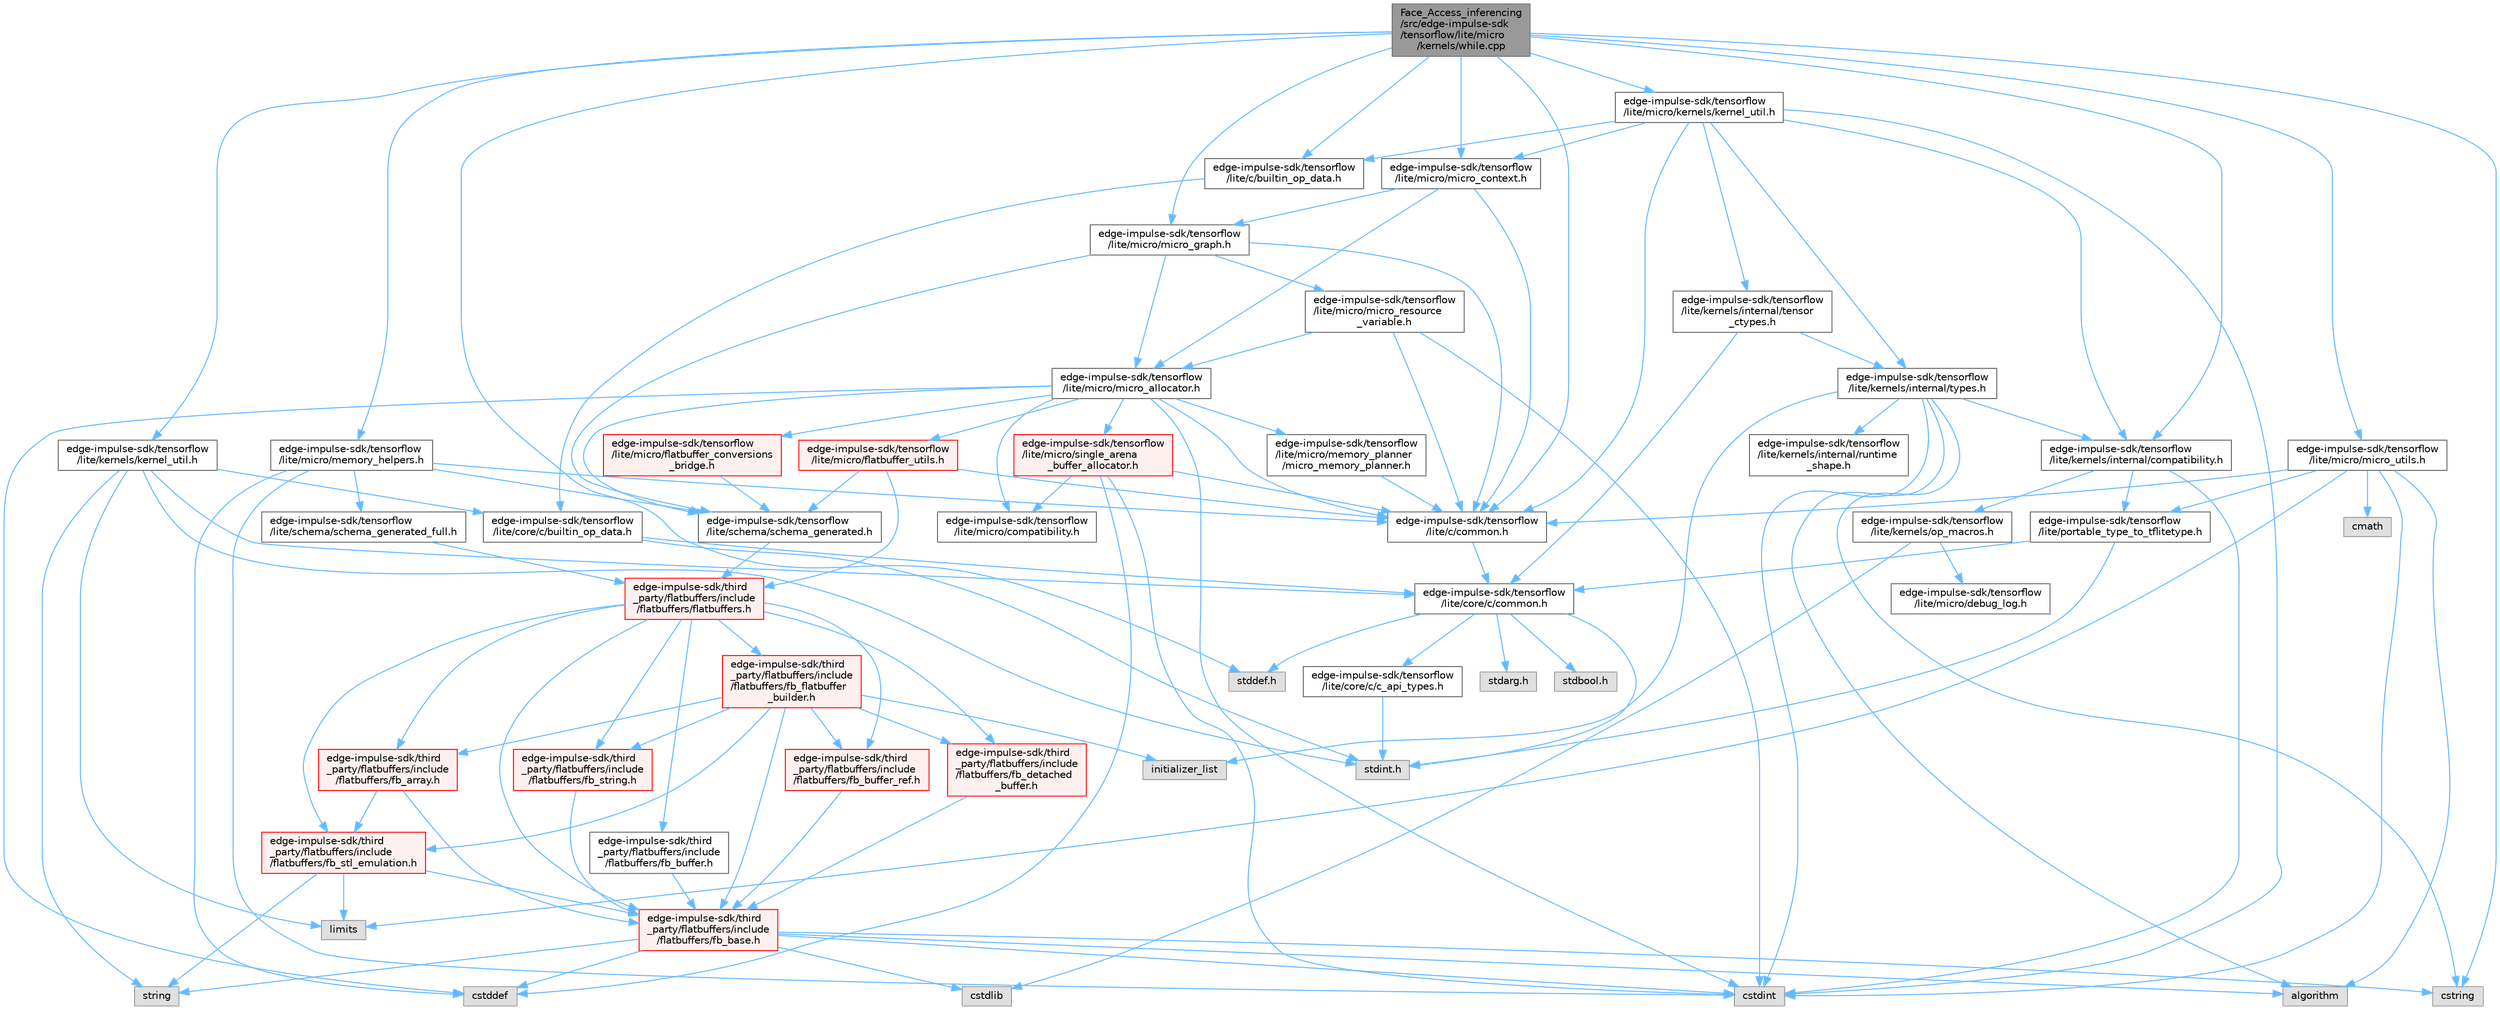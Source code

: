 digraph "Face_Access_inferencing/src/edge-impulse-sdk/tensorflow/lite/micro/kernels/while.cpp"
{
 // LATEX_PDF_SIZE
  bgcolor="transparent";
  edge [fontname=Helvetica,fontsize=10,labelfontname=Helvetica,labelfontsize=10];
  node [fontname=Helvetica,fontsize=10,shape=box,height=0.2,width=0.4];
  Node1 [id="Node000001",label="Face_Access_inferencing\l/src/edge-impulse-sdk\l/tensorflow/lite/micro\l/kernels/while.cpp",height=0.2,width=0.4,color="gray40", fillcolor="grey60", style="filled", fontcolor="black",tooltip=" "];
  Node1 -> Node2 [id="edge1_Node000001_Node000002",color="steelblue1",style="solid",tooltip=" "];
  Node2 [id="Node000002",label="stddef.h",height=0.2,width=0.4,color="grey60", fillcolor="#E0E0E0", style="filled",tooltip=" "];
  Node1 -> Node3 [id="edge2_Node000001_Node000003",color="steelblue1",style="solid",tooltip=" "];
  Node3 [id="Node000003",label="cstring",height=0.2,width=0.4,color="grey60", fillcolor="#E0E0E0", style="filled",tooltip=" "];
  Node1 -> Node4 [id="edge3_Node000001_Node000004",color="steelblue1",style="solid",tooltip=" "];
  Node4 [id="Node000004",label="edge-impulse-sdk/tensorflow\l/lite/c/builtin_op_data.h",height=0.2,width=0.4,color="grey40", fillcolor="white", style="filled",URL="$_face___access__inferencing_2src_2edge-impulse-sdk_2tensorflow_2lite_2c_2builtin__op__data_8h.html",tooltip=" "];
  Node4 -> Node5 [id="edge4_Node000004_Node000005",color="steelblue1",style="solid",tooltip=" "];
  Node5 [id="Node000005",label="edge-impulse-sdk/tensorflow\l/lite/core/c/builtin_op_data.h",height=0.2,width=0.4,color="grey40", fillcolor="white", style="filled",URL="$_face___access__inferencing_2src_2edge-impulse-sdk_2tensorflow_2lite_2core_2c_2builtin__op__data_8h.html",tooltip=" "];
  Node5 -> Node6 [id="edge5_Node000005_Node000006",color="steelblue1",style="solid",tooltip=" "];
  Node6 [id="Node000006",label="stdint.h",height=0.2,width=0.4,color="grey60", fillcolor="#E0E0E0", style="filled",tooltip=" "];
  Node5 -> Node7 [id="edge6_Node000005_Node000007",color="steelblue1",style="solid",tooltip=" "];
  Node7 [id="Node000007",label="edge-impulse-sdk/tensorflow\l/lite/core/c/common.h",height=0.2,width=0.4,color="grey40", fillcolor="white", style="filled",URL="$_face___access__inferencing_2src_2edge-impulse-sdk_2tensorflow_2lite_2core_2c_2common_8h.html",tooltip=" "];
  Node7 -> Node8 [id="edge7_Node000007_Node000008",color="steelblue1",style="solid",tooltip=" "];
  Node8 [id="Node000008",label="stdarg.h",height=0.2,width=0.4,color="grey60", fillcolor="#E0E0E0", style="filled",tooltip=" "];
  Node7 -> Node9 [id="edge8_Node000007_Node000009",color="steelblue1",style="solid",tooltip=" "];
  Node9 [id="Node000009",label="stdbool.h",height=0.2,width=0.4,color="grey60", fillcolor="#E0E0E0", style="filled",tooltip=" "];
  Node7 -> Node2 [id="edge9_Node000007_Node000002",color="steelblue1",style="solid",tooltip=" "];
  Node7 -> Node6 [id="edge10_Node000007_Node000006",color="steelblue1",style="solid",tooltip=" "];
  Node7 -> Node10 [id="edge11_Node000007_Node000010",color="steelblue1",style="solid",tooltip=" "];
  Node10 [id="Node000010",label="edge-impulse-sdk/tensorflow\l/lite/core/c/c_api_types.h",height=0.2,width=0.4,color="grey40", fillcolor="white", style="filled",URL="$_face___access__inferencing_2src_2edge-impulse-sdk_2tensorflow_2lite_2core_2c_2c__api__types_8h.html",tooltip=" "];
  Node10 -> Node6 [id="edge12_Node000010_Node000006",color="steelblue1",style="solid",tooltip=" "];
  Node1 -> Node11 [id="edge13_Node000001_Node000011",color="steelblue1",style="solid",tooltip=" "];
  Node11 [id="Node000011",label="edge-impulse-sdk/tensorflow\l/lite/c/common.h",height=0.2,width=0.4,color="grey40", fillcolor="white", style="filled",URL="$_face___access__inferencing_2src_2edge-impulse-sdk_2tensorflow_2lite_2c_2common_8h.html",tooltip=" "];
  Node11 -> Node7 [id="edge14_Node000011_Node000007",color="steelblue1",style="solid",tooltip=" "];
  Node1 -> Node12 [id="edge15_Node000001_Node000012",color="steelblue1",style="solid",tooltip=" "];
  Node12 [id="Node000012",label="edge-impulse-sdk/tensorflow\l/lite/kernels/internal/compatibility.h",height=0.2,width=0.4,color="grey40", fillcolor="white", style="filled",URL="$_face___access__inferencing_2src_2edge-impulse-sdk_2tensorflow_2lite_2kernels_2internal_2compatibility_8h.html",tooltip=" "];
  Node12 -> Node13 [id="edge16_Node000012_Node000013",color="steelblue1",style="solid",tooltip=" "];
  Node13 [id="Node000013",label="cstdint",height=0.2,width=0.4,color="grey60", fillcolor="#E0E0E0", style="filled",tooltip=" "];
  Node12 -> Node14 [id="edge17_Node000012_Node000014",color="steelblue1",style="solid",tooltip=" "];
  Node14 [id="Node000014",label="edge-impulse-sdk/tensorflow\l/lite/portable_type_to_tflitetype.h",height=0.2,width=0.4,color="grey40", fillcolor="white", style="filled",URL="$_face___access__inferencing_2src_2edge-impulse-sdk_2tensorflow_2lite_2portable__type__to__tflitetype_8h.html",tooltip=" "];
  Node14 -> Node6 [id="edge18_Node000014_Node000006",color="steelblue1",style="solid",tooltip=" "];
  Node14 -> Node7 [id="edge19_Node000014_Node000007",color="steelblue1",style="solid",tooltip=" "];
  Node12 -> Node15 [id="edge20_Node000012_Node000015",color="steelblue1",style="solid",tooltip=" "];
  Node15 [id="Node000015",label="edge-impulse-sdk/tensorflow\l/lite/kernels/op_macros.h",height=0.2,width=0.4,color="grey40", fillcolor="white", style="filled",URL="$_face___access__inferencing_2src_2edge-impulse-sdk_2tensorflow_2lite_2kernels_2op__macros_8h.html",tooltip=" "];
  Node15 -> Node16 [id="edge21_Node000015_Node000016",color="steelblue1",style="solid",tooltip=" "];
  Node16 [id="Node000016",label="edge-impulse-sdk/tensorflow\l/lite/micro/debug_log.h",height=0.2,width=0.4,color="grey40", fillcolor="white", style="filled",URL="$_face___access__inferencing_2src_2edge-impulse-sdk_2tensorflow_2lite_2micro_2debug__log_8h.html",tooltip=" "];
  Node15 -> Node17 [id="edge22_Node000015_Node000017",color="steelblue1",style="solid",tooltip=" "];
  Node17 [id="Node000017",label="cstdlib",height=0.2,width=0.4,color="grey60", fillcolor="#E0E0E0", style="filled",tooltip=" "];
  Node1 -> Node18 [id="edge23_Node000001_Node000018",color="steelblue1",style="solid",tooltip=" "];
  Node18 [id="Node000018",label="edge-impulse-sdk/tensorflow\l/lite/kernels/kernel_util.h",height=0.2,width=0.4,color="grey40", fillcolor="white", style="filled",URL="$_face___access__inferencing_2src_2edge-impulse-sdk_2tensorflow_2lite_2kernels_2kernel__util_8h.html",tooltip=" "];
  Node18 -> Node6 [id="edge24_Node000018_Node000006",color="steelblue1",style="solid",tooltip=" "];
  Node18 -> Node19 [id="edge25_Node000018_Node000019",color="steelblue1",style="solid",tooltip=" "];
  Node19 [id="Node000019",label="limits",height=0.2,width=0.4,color="grey60", fillcolor="#E0E0E0", style="filled",tooltip=" "];
  Node18 -> Node20 [id="edge26_Node000018_Node000020",color="steelblue1",style="solid",tooltip=" "];
  Node20 [id="Node000020",label="string",height=0.2,width=0.4,color="grey60", fillcolor="#E0E0E0", style="filled",tooltip=" "];
  Node18 -> Node5 [id="edge27_Node000018_Node000005",color="steelblue1",style="solid",tooltip=" "];
  Node18 -> Node7 [id="edge28_Node000018_Node000007",color="steelblue1",style="solid",tooltip=" "];
  Node1 -> Node21 [id="edge29_Node000001_Node000021",color="steelblue1",style="solid",tooltip=" "];
  Node21 [id="Node000021",label="edge-impulse-sdk/tensorflow\l/lite/micro/kernels/kernel_util.h",height=0.2,width=0.4,color="grey40", fillcolor="white", style="filled",URL="$_face___access__inferencing_2src_2edge-impulse-sdk_2tensorflow_2lite_2micro_2kernels_2kernel__util_8h.html",tooltip=" "];
  Node21 -> Node13 [id="edge30_Node000021_Node000013",color="steelblue1",style="solid",tooltip=" "];
  Node21 -> Node4 [id="edge31_Node000021_Node000004",color="steelblue1",style="solid",tooltip=" "];
  Node21 -> Node11 [id="edge32_Node000021_Node000011",color="steelblue1",style="solid",tooltip=" "];
  Node21 -> Node12 [id="edge33_Node000021_Node000012",color="steelblue1",style="solid",tooltip=" "];
  Node21 -> Node22 [id="edge34_Node000021_Node000022",color="steelblue1",style="solid",tooltip=" "];
  Node22 [id="Node000022",label="edge-impulse-sdk/tensorflow\l/lite/kernels/internal/tensor\l_ctypes.h",height=0.2,width=0.4,color="grey40", fillcolor="white", style="filled",URL="$_face___access__inferencing_2src_2edge-impulse-sdk_2tensorflow_2lite_2kernels_2internal_2tensor__ctypes_8h.html",tooltip=" "];
  Node22 -> Node7 [id="edge35_Node000022_Node000007",color="steelblue1",style="solid",tooltip=" "];
  Node22 -> Node23 [id="edge36_Node000022_Node000023",color="steelblue1",style="solid",tooltip=" "];
  Node23 [id="Node000023",label="edge-impulse-sdk/tensorflow\l/lite/kernels/internal/types.h",height=0.2,width=0.4,color="grey40", fillcolor="white", style="filled",URL="$_face___access__inferencing_2src_2edge-impulse-sdk_2tensorflow_2lite_2kernels_2internal_2types_8h.html",tooltip=" "];
  Node23 -> Node24 [id="edge37_Node000023_Node000024",color="steelblue1",style="solid",tooltip=" "];
  Node24 [id="Node000024",label="algorithm",height=0.2,width=0.4,color="grey60", fillcolor="#E0E0E0", style="filled",tooltip=" "];
  Node23 -> Node13 [id="edge38_Node000023_Node000013",color="steelblue1",style="solid",tooltip=" "];
  Node23 -> Node3 [id="edge39_Node000023_Node000003",color="steelblue1",style="solid",tooltip=" "];
  Node23 -> Node25 [id="edge40_Node000023_Node000025",color="steelblue1",style="solid",tooltip=" "];
  Node25 [id="Node000025",label="initializer_list",height=0.2,width=0.4,color="grey60", fillcolor="#E0E0E0", style="filled",tooltip=" "];
  Node23 -> Node12 [id="edge41_Node000023_Node000012",color="steelblue1",style="solid",tooltip=" "];
  Node23 -> Node26 [id="edge42_Node000023_Node000026",color="steelblue1",style="solid",tooltip=" "];
  Node26 [id="Node000026",label="edge-impulse-sdk/tensorflow\l/lite/kernels/internal/runtime\l_shape.h",height=0.2,width=0.4,color="grey40", fillcolor="white", style="filled",URL="$_face___access__inferencing_2src_2edge-impulse-sdk_2tensorflow_2lite_2kernels_2internal_2runtime__shape_8h.html",tooltip=" "];
  Node21 -> Node23 [id="edge43_Node000021_Node000023",color="steelblue1",style="solid",tooltip=" "];
  Node21 -> Node27 [id="edge44_Node000021_Node000027",color="steelblue1",style="solid",tooltip=" "];
  Node27 [id="Node000027",label="edge-impulse-sdk/tensorflow\l/lite/micro/micro_context.h",height=0.2,width=0.4,color="grey40", fillcolor="white", style="filled",URL="$_face___access__inferencing_2src_2edge-impulse-sdk_2tensorflow_2lite_2micro_2micro__context_8h.html",tooltip=" "];
  Node27 -> Node11 [id="edge45_Node000027_Node000011",color="steelblue1",style="solid",tooltip=" "];
  Node27 -> Node28 [id="edge46_Node000027_Node000028",color="steelblue1",style="solid",tooltip=" "];
  Node28 [id="Node000028",label="edge-impulse-sdk/tensorflow\l/lite/micro/micro_allocator.h",height=0.2,width=0.4,color="grey40", fillcolor="white", style="filled",URL="$_face___access__inferencing_2src_2edge-impulse-sdk_2tensorflow_2lite_2micro_2micro__allocator_8h.html",tooltip=" "];
  Node28 -> Node29 [id="edge47_Node000028_Node000029",color="steelblue1",style="solid",tooltip=" "];
  Node29 [id="Node000029",label="cstddef",height=0.2,width=0.4,color="grey60", fillcolor="#E0E0E0", style="filled",tooltip=" "];
  Node28 -> Node13 [id="edge48_Node000028_Node000013",color="steelblue1",style="solid",tooltip=" "];
  Node28 -> Node11 [id="edge49_Node000028_Node000011",color="steelblue1",style="solid",tooltip=" "];
  Node28 -> Node30 [id="edge50_Node000028_Node000030",color="steelblue1",style="solid",tooltip=" "];
  Node30 [id="Node000030",label="edge-impulse-sdk/tensorflow\l/lite/micro/single_arena\l_buffer_allocator.h",height=0.2,width=0.4,color="red", fillcolor="#FFF0F0", style="filled",URL="$_face___access__inferencing_2src_2edge-impulse-sdk_2tensorflow_2lite_2micro_2single__arena__buffer__allocator_8h.html",tooltip=" "];
  Node30 -> Node29 [id="edge51_Node000030_Node000029",color="steelblue1",style="solid",tooltip=" "];
  Node30 -> Node13 [id="edge52_Node000030_Node000013",color="steelblue1",style="solid",tooltip=" "];
  Node30 -> Node11 [id="edge53_Node000030_Node000011",color="steelblue1",style="solid",tooltip=" "];
  Node30 -> Node33 [id="edge54_Node000030_Node000033",color="steelblue1",style="solid",tooltip=" "];
  Node33 [id="Node000033",label="edge-impulse-sdk/tensorflow\l/lite/micro/compatibility.h",height=0.2,width=0.4,color="grey40", fillcolor="white", style="filled",URL="$_face___access__inferencing_2src_2edge-impulse-sdk_2tensorflow_2lite_2micro_2compatibility_8h.html",tooltip=" "];
  Node28 -> Node33 [id="edge55_Node000028_Node000033",color="steelblue1",style="solid",tooltip=" "];
  Node28 -> Node34 [id="edge56_Node000028_Node000034",color="steelblue1",style="solid",tooltip=" "];
  Node34 [id="Node000034",label="edge-impulse-sdk/tensorflow\l/lite/micro/flatbuffer_utils.h",height=0.2,width=0.4,color="red", fillcolor="#FFF0F0", style="filled",URL="$_face___access__inferencing_2src_2edge-impulse-sdk_2tensorflow_2lite_2micro_2flatbuffer__utils_8h.html",tooltip=" "];
  Node34 -> Node35 [id="edge57_Node000034_Node000035",color="steelblue1",style="solid",tooltip=" "];
  Node35 [id="Node000035",label="edge-impulse-sdk/third\l_party/flatbuffers/include\l/flatbuffers/flatbuffers.h",height=0.2,width=0.4,color="red", fillcolor="#FFF0F0", style="filled",URL="$_face___access__inferencing_2src_2edge-impulse-sdk_2third__party_2flatbuffers_2include_2flatbuffers_2flatbuffers_8h.html",tooltip=" "];
  Node35 -> Node36 [id="edge58_Node000035_Node000036",color="steelblue1",style="solid",tooltip=" "];
  Node36 [id="Node000036",label="edge-impulse-sdk/third\l_party/flatbuffers/include\l/flatbuffers/fb_array.h",height=0.2,width=0.4,color="red", fillcolor="#FFF0F0", style="filled",URL="$fb__array_8h.html",tooltip=" "];
  Node36 -> Node37 [id="edge59_Node000036_Node000037",color="steelblue1",style="solid",tooltip=" "];
  Node37 [id="Node000037",label="edge-impulse-sdk/third\l_party/flatbuffers/include\l/flatbuffers/fb_base.h",height=0.2,width=0.4,color="red", fillcolor="#FFF0F0", style="filled",URL="$fb__base_8h.html",tooltip=" "];
  Node37 -> Node13 [id="edge60_Node000037_Node000013",color="steelblue1",style="solid",tooltip=" "];
  Node37 -> Node29 [id="edge61_Node000037_Node000029",color="steelblue1",style="solid",tooltip=" "];
  Node37 -> Node17 [id="edge62_Node000037_Node000017",color="steelblue1",style="solid",tooltip=" "];
  Node37 -> Node3 [id="edge63_Node000037_Node000003",color="steelblue1",style="solid",tooltip=" "];
  Node37 -> Node20 [id="edge64_Node000037_Node000020",color="steelblue1",style="solid",tooltip=" "];
  Node37 -> Node24 [id="edge65_Node000037_Node000024",color="steelblue1",style="solid",tooltip=" "];
  Node36 -> Node45 [id="edge66_Node000036_Node000045",color="steelblue1",style="solid",tooltip=" "];
  Node45 [id="Node000045",label="edge-impulse-sdk/third\l_party/flatbuffers/include\l/flatbuffers/fb_stl_emulation.h",height=0.2,width=0.4,color="red", fillcolor="#FFF0F0", style="filled",URL="$fb__stl__emulation_8h.html",tooltip=" "];
  Node45 -> Node37 [id="edge67_Node000045_Node000037",color="steelblue1",style="solid",tooltip=" "];
  Node45 -> Node20 [id="edge68_Node000045_Node000020",color="steelblue1",style="solid",tooltip=" "];
  Node45 -> Node19 [id="edge69_Node000045_Node000019",color="steelblue1",style="solid",tooltip=" "];
  Node35 -> Node37 [id="edge70_Node000035_Node000037",color="steelblue1",style="solid",tooltip=" "];
  Node35 -> Node47 [id="edge71_Node000035_Node000047",color="steelblue1",style="solid",tooltip=" "];
  Node47 [id="Node000047",label="edge-impulse-sdk/third\l_party/flatbuffers/include\l/flatbuffers/fb_buffer.h",height=0.2,width=0.4,color="grey40", fillcolor="white", style="filled",URL="$fb__buffer_8h.html",tooltip=" "];
  Node47 -> Node37 [id="edge72_Node000047_Node000037",color="steelblue1",style="solid",tooltip=" "];
  Node35 -> Node48 [id="edge73_Node000035_Node000048",color="steelblue1",style="solid",tooltip=" "];
  Node48 [id="Node000048",label="edge-impulse-sdk/third\l_party/flatbuffers/include\l/flatbuffers/fb_buffer_ref.h",height=0.2,width=0.4,color="red", fillcolor="#FFF0F0", style="filled",URL="$fb__buffer__ref_8h.html",tooltip=" "];
  Node48 -> Node37 [id="edge74_Node000048_Node000037",color="steelblue1",style="solid",tooltip=" "];
  Node35 -> Node50 [id="edge75_Node000035_Node000050",color="steelblue1",style="solid",tooltip=" "];
  Node50 [id="Node000050",label="edge-impulse-sdk/third\l_party/flatbuffers/include\l/flatbuffers/fb_detached\l_buffer.h",height=0.2,width=0.4,color="red", fillcolor="#FFF0F0", style="filled",URL="$fb__detached__buffer_8h.html",tooltip=" "];
  Node50 -> Node37 [id="edge76_Node000050_Node000037",color="steelblue1",style="solid",tooltip=" "];
  Node35 -> Node53 [id="edge77_Node000035_Node000053",color="steelblue1",style="solid",tooltip=" "];
  Node53 [id="Node000053",label="edge-impulse-sdk/third\l_party/flatbuffers/include\l/flatbuffers/fb_flatbuffer\l_builder.h",height=0.2,width=0.4,color="red", fillcolor="#FFF0F0", style="filled",URL="$fb__flatbuffer__builder_8h.html",tooltip=" "];
  Node53 -> Node25 [id="edge78_Node000053_Node000025",color="steelblue1",style="solid",tooltip=" "];
  Node53 -> Node36 [id="edge79_Node000053_Node000036",color="steelblue1",style="solid",tooltip=" "];
  Node53 -> Node37 [id="edge80_Node000053_Node000037",color="steelblue1",style="solid",tooltip=" "];
  Node53 -> Node48 [id="edge81_Node000053_Node000048",color="steelblue1",style="solid",tooltip=" "];
  Node53 -> Node50 [id="edge82_Node000053_Node000050",color="steelblue1",style="solid",tooltip=" "];
  Node53 -> Node45 [id="edge83_Node000053_Node000045",color="steelblue1",style="solid",tooltip=" "];
  Node53 -> Node55 [id="edge84_Node000053_Node000055",color="steelblue1",style="solid",tooltip=" "];
  Node55 [id="Node000055",label="edge-impulse-sdk/third\l_party/flatbuffers/include\l/flatbuffers/fb_string.h",height=0.2,width=0.4,color="red", fillcolor="#FFF0F0", style="filled",URL="$fb__string_8h.html",tooltip=" "];
  Node55 -> Node37 [id="edge85_Node000055_Node000037",color="steelblue1",style="solid",tooltip=" "];
  Node35 -> Node45 [id="edge86_Node000035_Node000045",color="steelblue1",style="solid",tooltip=" "];
  Node35 -> Node55 [id="edge87_Node000035_Node000055",color="steelblue1",style="solid",tooltip=" "];
  Node34 -> Node11 [id="edge88_Node000034_Node000011",color="steelblue1",style="solid",tooltip=" "];
  Node34 -> Node66 [id="edge89_Node000034_Node000066",color="steelblue1",style="solid",tooltip=" "];
  Node66 [id="Node000066",label="edge-impulse-sdk/tensorflow\l/lite/schema/schema_generated.h",height=0.2,width=0.4,color="grey40", fillcolor="white", style="filled",URL="$_face___access__inferencing_2src_2edge-impulse-sdk_2tensorflow_2lite_2schema_2schema__generated_8h.html",tooltip=" "];
  Node66 -> Node35 [id="edge90_Node000066_Node000035",color="steelblue1",style="solid",tooltip=" "];
  Node28 -> Node67 [id="edge91_Node000028_Node000067",color="steelblue1",style="solid",tooltip=" "];
  Node67 [id="Node000067",label="edge-impulse-sdk/tensorflow\l/lite/micro/memory_planner\l/micro_memory_planner.h",height=0.2,width=0.4,color="grey40", fillcolor="white", style="filled",URL="$_face___access__inferencing_2src_2edge-impulse-sdk_2tensorflow_2lite_2micro_2memory__planner_2micro__memory__planner_8h.html",tooltip=" "];
  Node67 -> Node11 [id="edge92_Node000067_Node000011",color="steelblue1",style="solid",tooltip=" "];
  Node28 -> Node68 [id="edge93_Node000028_Node000068",color="steelblue1",style="solid",tooltip=" "];
  Node68 [id="Node000068",label="edge-impulse-sdk/tensorflow\l/lite/micro/flatbuffer_conversions\l_bridge.h",height=0.2,width=0.4,color="red", fillcolor="#FFF0F0", style="filled",URL="$_face___access__inferencing_2src_2edge-impulse-sdk_2tensorflow_2lite_2micro_2flatbuffer__conversions__bridge_8h.html",tooltip=" "];
  Node68 -> Node66 [id="edge94_Node000068_Node000066",color="steelblue1",style="solid",tooltip=" "];
  Node28 -> Node66 [id="edge95_Node000028_Node000066",color="steelblue1",style="solid",tooltip=" "];
  Node27 -> Node73 [id="edge96_Node000027_Node000073",color="steelblue1",style="solid",tooltip=" "];
  Node73 [id="Node000073",label="edge-impulse-sdk/tensorflow\l/lite/micro/micro_graph.h",height=0.2,width=0.4,color="grey40", fillcolor="white", style="filled",URL="$_face___access__inferencing_2src_2edge-impulse-sdk_2tensorflow_2lite_2micro_2micro__graph_8h.html",tooltip=" "];
  Node73 -> Node11 [id="edge97_Node000073_Node000011",color="steelblue1",style="solid",tooltip=" "];
  Node73 -> Node28 [id="edge98_Node000073_Node000028",color="steelblue1",style="solid",tooltip=" "];
  Node73 -> Node74 [id="edge99_Node000073_Node000074",color="steelblue1",style="solid",tooltip=" "];
  Node74 [id="Node000074",label="edge-impulse-sdk/tensorflow\l/lite/micro/micro_resource\l_variable.h",height=0.2,width=0.4,color="grey40", fillcolor="white", style="filled",URL="$_face___access__inferencing_2src_2edge-impulse-sdk_2tensorflow_2lite_2micro_2micro__resource__variable_8h.html",tooltip=" "];
  Node74 -> Node13 [id="edge100_Node000074_Node000013",color="steelblue1",style="solid",tooltip=" "];
  Node74 -> Node11 [id="edge101_Node000074_Node000011",color="steelblue1",style="solid",tooltip=" "];
  Node74 -> Node28 [id="edge102_Node000074_Node000028",color="steelblue1",style="solid",tooltip=" "];
  Node73 -> Node66 [id="edge103_Node000073_Node000066",color="steelblue1",style="solid",tooltip=" "];
  Node1 -> Node75 [id="edge104_Node000001_Node000075",color="steelblue1",style="solid",tooltip=" "];
  Node75 [id="Node000075",label="edge-impulse-sdk/tensorflow\l/lite/micro/memory_helpers.h",height=0.2,width=0.4,color="grey40", fillcolor="white", style="filled",URL="$_face___access__inferencing_2src_2edge-impulse-sdk_2tensorflow_2lite_2micro_2memory__helpers_8h.html",tooltip=" "];
  Node75 -> Node29 [id="edge105_Node000075_Node000029",color="steelblue1",style="solid",tooltip=" "];
  Node75 -> Node13 [id="edge106_Node000075_Node000013",color="steelblue1",style="solid",tooltip=" "];
  Node75 -> Node11 [id="edge107_Node000075_Node000011",color="steelblue1",style="solid",tooltip=" "];
  Node75 -> Node66 [id="edge108_Node000075_Node000066",color="steelblue1",style="solid",tooltip=" "];
  Node75 -> Node76 [id="edge109_Node000075_Node000076",color="steelblue1",style="solid",tooltip=" "];
  Node76 [id="Node000076",label="edge-impulse-sdk/tensorflow\l/lite/schema/schema_generated_full.h",height=0.2,width=0.4,color="grey40", fillcolor="white", style="filled",URL="$schema__generated__full_8h.html",tooltip=" "];
  Node76 -> Node35 [id="edge110_Node000076_Node000035",color="steelblue1",style="solid",tooltip=" "];
  Node1 -> Node27 [id="edge111_Node000001_Node000027",color="steelblue1",style="solid",tooltip=" "];
  Node1 -> Node73 [id="edge112_Node000001_Node000073",color="steelblue1",style="solid",tooltip=" "];
  Node1 -> Node77 [id="edge113_Node000001_Node000077",color="steelblue1",style="solid",tooltip=" "];
  Node77 [id="Node000077",label="edge-impulse-sdk/tensorflow\l/lite/micro/micro_utils.h",height=0.2,width=0.4,color="grey40", fillcolor="white", style="filled",URL="$_face___access__inferencing_2src_2edge-impulse-sdk_2tensorflow_2lite_2micro_2micro__utils_8h.html",tooltip=" "];
  Node77 -> Node24 [id="edge114_Node000077_Node000024",color="steelblue1",style="solid",tooltip=" "];
  Node77 -> Node78 [id="edge115_Node000077_Node000078",color="steelblue1",style="solid",tooltip=" "];
  Node78 [id="Node000078",label="cmath",height=0.2,width=0.4,color="grey60", fillcolor="#E0E0E0", style="filled",tooltip=" "];
  Node77 -> Node13 [id="edge116_Node000077_Node000013",color="steelblue1",style="solid",tooltip=" "];
  Node77 -> Node14 [id="edge117_Node000077_Node000014",color="steelblue1",style="solid",tooltip=" "];
  Node77 -> Node19 [id="edge118_Node000077_Node000019",color="steelblue1",style="solid",tooltip=" "];
  Node77 -> Node11 [id="edge119_Node000077_Node000011",color="steelblue1",style="solid",tooltip=" "];
}

